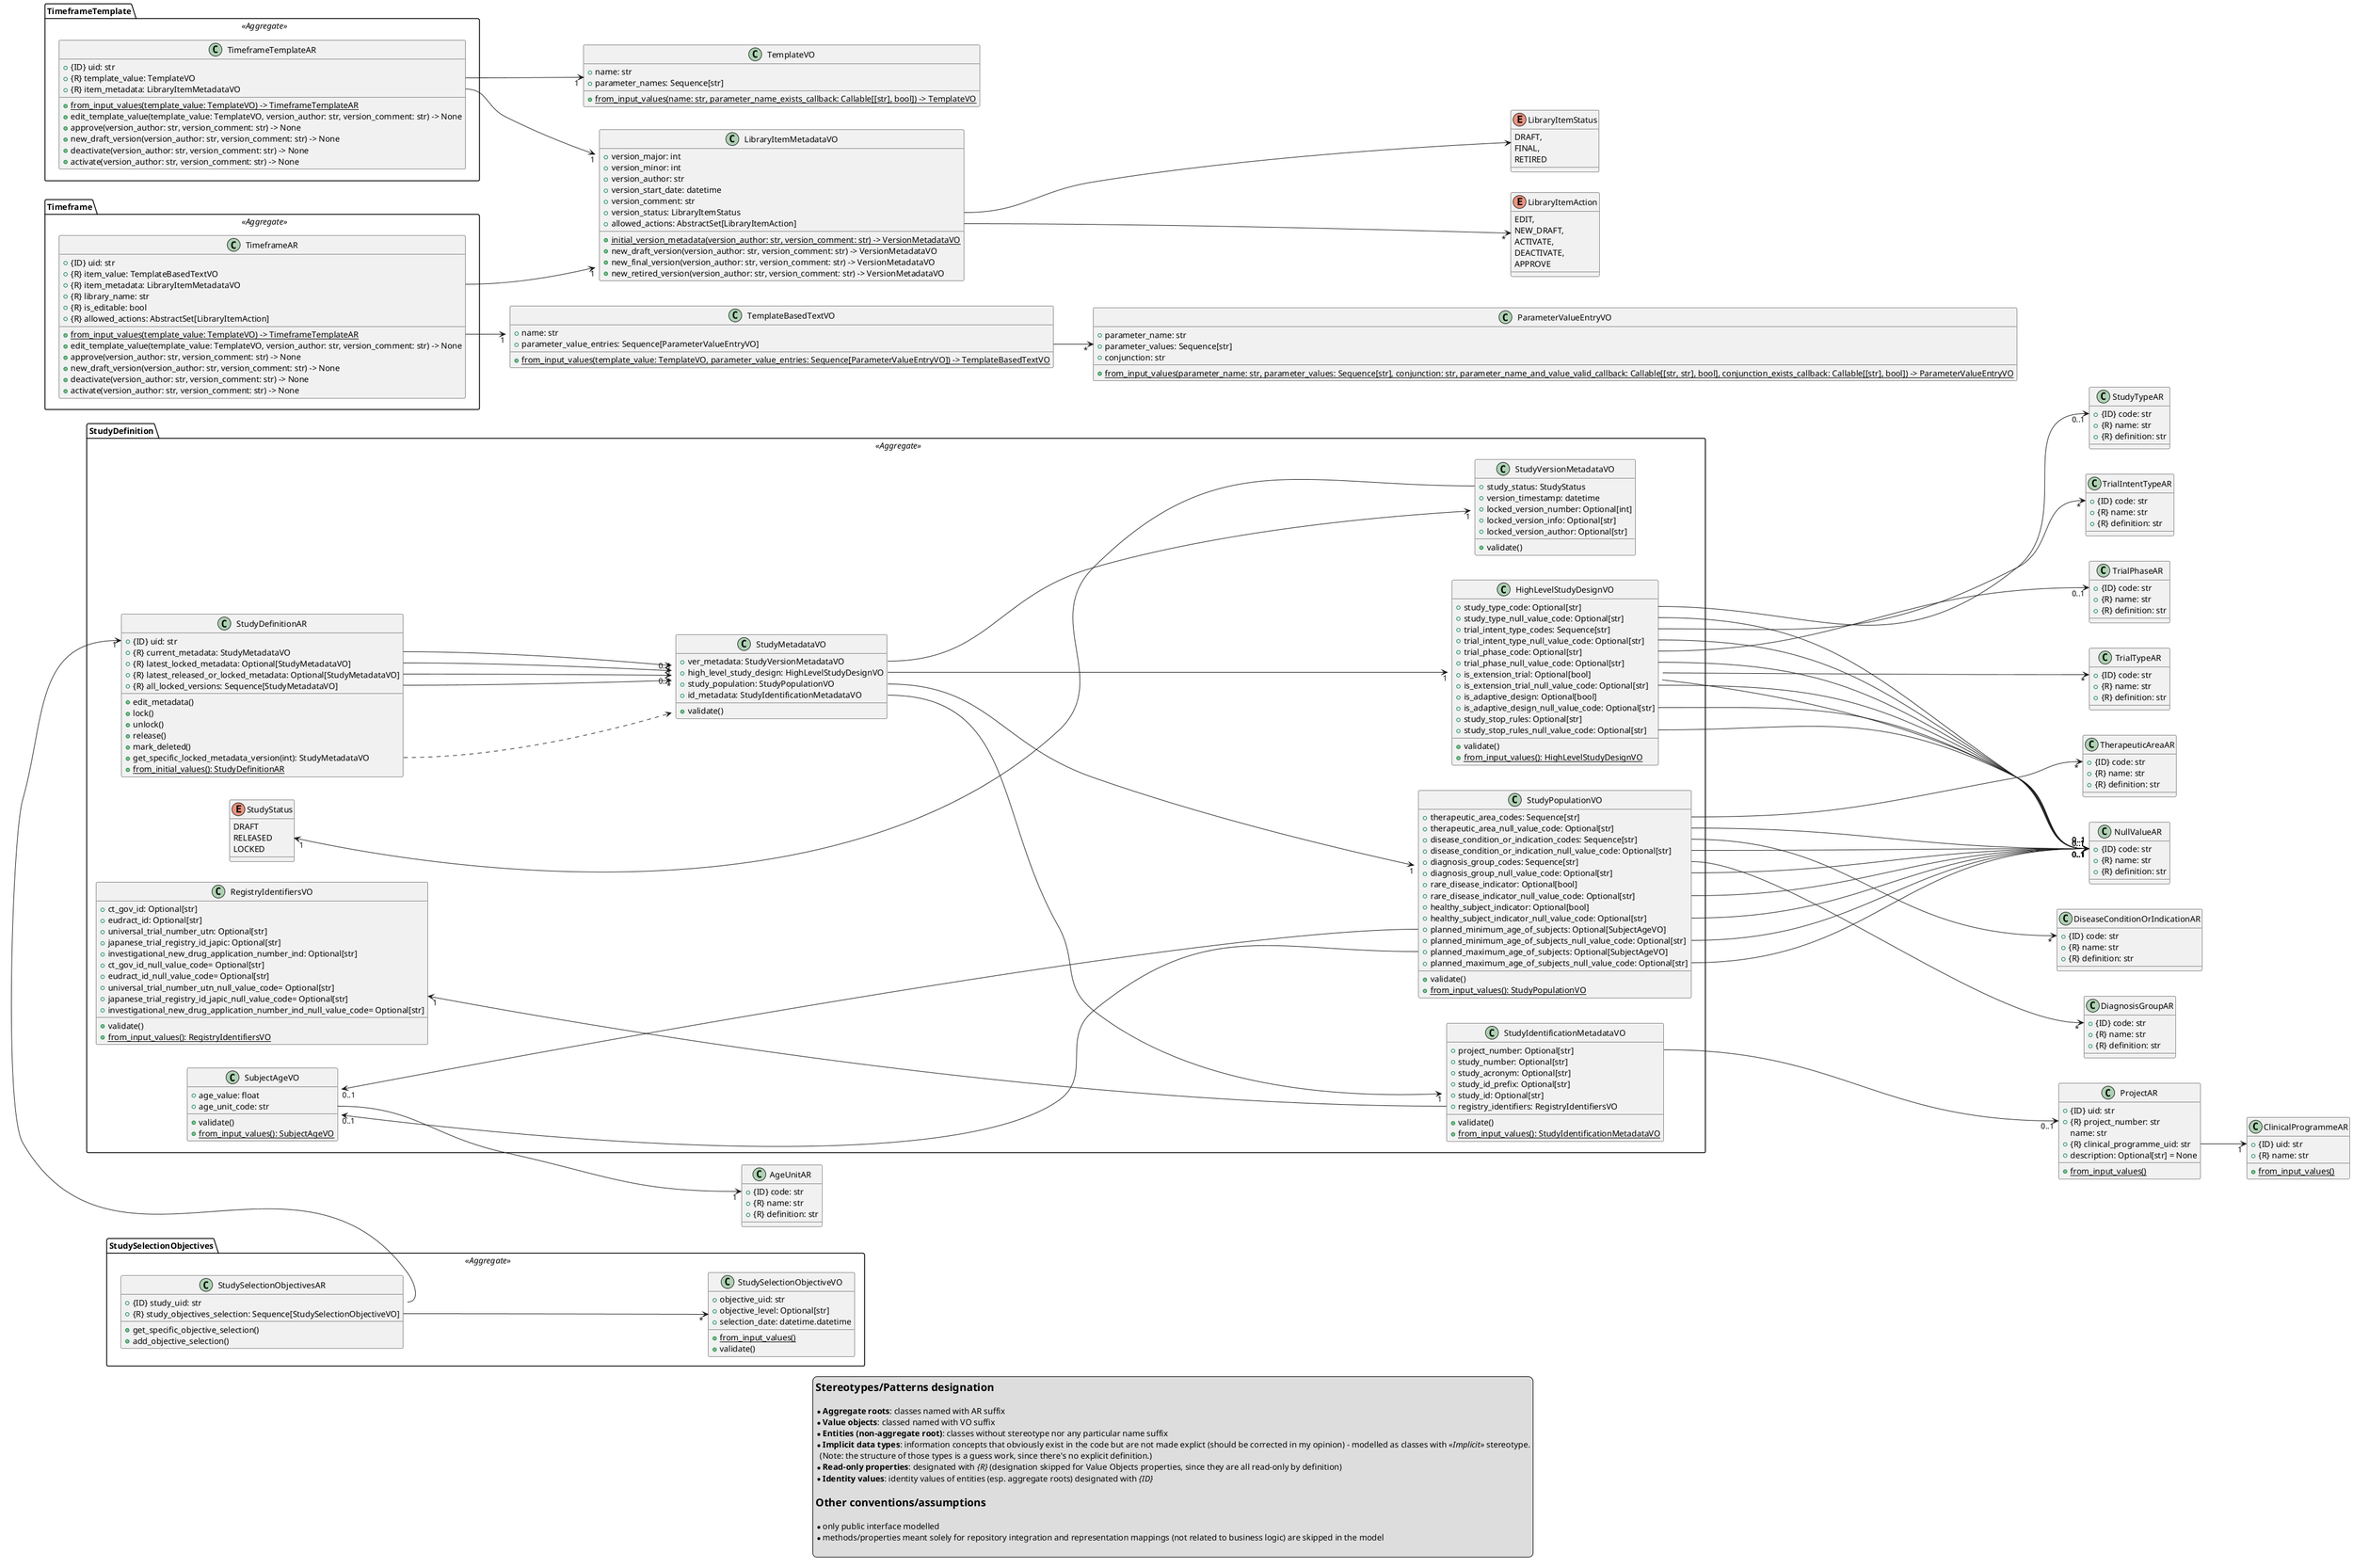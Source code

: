 @startuml domain_model

left to right direction

!procedure $simple_dictionary($dictionary_name) 

    class $dictionary_name {
        + {ID} code: str
        + {R} name: str
        + {R} definition: str
    }

!endprocedure

$simple_dictionary("TherapeuticAreaAR")
$simple_dictionary("DiagnosisGroupAR")
$simple_dictionary("DiseaseConditionOrIndicationAR")
$simple_dictionary("StudyTypeAR")
$simple_dictionary("TrialIntentTypeAR")
$simple_dictionary("TrialTypeAR")
$simple_dictionary("TrialPhaseAR")
$simple_dictionary("NullValueAR")
$simple_dictionary("AgeUnitAR")


class ClinicalProgrammeAR {
    + {ID} uid: str
    + {R} name: str
    + {static} from_input_values()
}

class ProjectAR {
    + {ID} uid: str
    + {R} project_number: str
    name: str
    + {R} clinical_programme_uid: str
    + description: Optional[str] = None
    + {static} from_input_values()
}
ProjectAR::clinical_programme_uid --> "1" ClinicalProgrammeAR::uid



package StudyDefinition <<Aggregate>> {

    enum StudyStatus {
        DRAFT
        RELEASED
        LOCKED
    }

    class StudyDefinitionAR {
        + {ID} uid: str
        + {R} current_metadata: StudyMetadataVO
        + {R} latest_locked_metadata: Optional[StudyMetadataVO]
        + {R} latest_released_or_locked_metadata: Optional[StudyMetadataVO]
        + {R} all_locked_versions: Sequence[StudyMetadataVO]
        + edit_metadata()
        + lock()
        + unlock()
        + release()
        + mark_deleted()
        + get_specific_locked_metadata_version(int): StudyMetadataVO
        + {static} from_initial_values(): StudyDefinitionAR
    }
    StudyDefinitionAR::current_metadata --> "1" StudyMetadataVO
    StudyDefinitionAR::latest_locked_metadata --> "0..1" StudyMetadataVO
    StudyDefinitionAR::latest_released_or_locked_metadata --> "0..1" StudyMetadataVO
    StudyDefinitionAR::all_locked_versions --> "*" StudyMetadataVO
    StudyDefinitionAR::get_specific_locked_metadata_version ..> StudyMetadataVO

    class StudyMetadataVO {
        + ver_metadata: StudyVersionMetadataVO
        + high_level_study_design: HighLevelStudyDesignVO
        + study_population: StudyPopulationVO
        + id_metadata: StudyIdentificationMetadataVO
        + validate()
    }
    StudyMetadataVO::ver_metadata --> "1" StudyVersionMetadataVO
    StudyMetadataVO::id_metadata --> "1" StudyIdentificationMetadataVO
    StudyMetadataVO::study_population --> "1" StudyPopulationVO 
    StudyMetadataVO::high_level_study_design --> "1" HighLevelStudyDesignVO

    class StudyVersionMetadataVO {
        + study_status: StudyStatus
        + version_timestamp: datetime
        + locked_version_number: Optional[int]
        + locked_version_info: Optional[str]
        + locked_version_author: Optional[str]
        + validate()
    }
    StudyVersionMetadataVO::study_status -[norank]-> "1" StudyStatus
    'StudyStatus "1" <-- VersionMetadataVO::study_status

    class StudyIdentificationMetadataVO  {
        +   project_number: Optional[str]
        +   study_number: Optional[str]
        +   study_acronym: Optional[str]
        +   study_id_prefix: Optional[str]
        +   study_id: Optional[str]
        +   registry_identifiers: RegistryIdentifiersVO
        +   validate()
        +   {static} from_input_values(): StudyIdentificationMetadataVO
    }
    StudyIdentificationMetadataVO::project_number --> "0..1" ProjectAR::project_number
    StudyIdentificationMetadataVO::registry_identifiers -[norank]-> "1" RegistryIdentifiersVO

    class RegistryIdentifiersVO {
        + ct_gov_id: Optional[str]
        + eudract_id: Optional[str]
        + universal_trial_number_utn: Optional[str]
        + japanese_trial_registry_id_japic: Optional[str]
        + investigational_new_drug_application_number_ind: Optional[str]
        + ct_gov_id_null_value_code= Optional[str]
        + eudract_id_null_value_code= Optional[str]
        + universal_trial_number_utn_null_value_code= Optional[str]
        + japanese_trial_registry_id_japic_null_value_code= Optional[str]
        + investigational_new_drug_application_number_ind_null_value_code= Optional[str]
        + validate()
        + {static} from_input_values(): RegistryIdentifiersVO

    }


    class HighLevelStudyDesignVO {
            + study_type_code: Optional[str]
            + study_type_null_value_code: Optional[str]
            + trial_intent_type_codes: Sequence[str]
            + trial_intent_type_null_value_code: Optional[str]
            + trial_phase_code: Optional[str]
            + trial_phase_null_value_code: Optional[str]
            + is_extension_trial: Optional[bool]
            + is_extension_trial_null_value_code: Optional[str]
            + is_adaptive_design: Optional[bool]
            + is_adaptive_design_null_value_code: Optional[str]
            + study_stop_rules: Optional[str]
            + study_stop_rules_null_value_code: Optional[str]
            + validate()
            + {static} from_input_values(): HighLevelStudyDesignVO
    }
    HighLevelStudyDesignVO::study_stop_rules_null_value_code -[norank]-> "0..1" NullValueAR::code
    HighLevelStudyDesignVO::study_type_code --> "0..1" StudyTypeAR::code
    HighLevelStudyDesignVO::study_type_null_value_code --> "0..1" NullValueAR::code
    HighLevelStudyDesignVO::trial_phase_code --> "0..1" TrialPhaseAR::code
    HighLevelStudyDesignVO::trial_phase_null_value_code --> "0..1" NullValueAR::code
    HighLevelStudyDesignVO::trial_type_codes --> "*" TrialTypeAR::code
    HighLevelStudyDesignVO::trial_type_null_value_code --> "0..1" NullValueAR::code
    HighLevelStudyDesignVO::trial_intent_type_codes --> "*" TrialIntentTypeAR::code
    HighLevelStudyDesignVO::trial_intent_type_null_value_code --> "0..1" NullValueAR::code
    HighLevelStudyDesignVO::is_adaptive_design_null_value_code --> "0..1" NullValueAR::code
    HighLevelStudyDesignVO::is_extension_trial_null_value_code --> "0..1" NullValueAR::code


    class StudyPopulationVO {
        + therapeutic_area_codes: Sequence[str]
        + therapeutic_area_null_value_code: Optional[str]
        + disease_condition_or_indication_codes: Sequence[str]
        + disease_condition_or_indication_null_value_code: Optional[str]
        + diagnosis_group_codes: Sequence[str]
        + diagnosis_group_null_value_code: Optional[str]
        + rare_disease_indicator: Optional[bool]
        + rare_disease_indicator_null_value_code: Optional[str]
        + healthy_subject_indicator: Optional[bool]
        + healthy_subject_indicator_null_value_code: Optional[str]
        + planned_minimum_age_of_subjects: Optional[SubjectAgeVO]
        + planned_minimum_age_of_subjects_null_value_code: Optional[str]
        + planned_maximum_age_of_subjects: Optional[SubjectAgeVO]
        + planned_maximum_age_of_subjects_null_value_code: Optional[str]
        + validate()
        + {static} from_input_values(): StudyPopulationVO
    }
    StudyPopulationVO::therapeutic_area_null_value_code --> "0..1" NullValueAR::code
    StudyPopulationVO::therapeutic_area_codes --> "*" TherapeuticAreaAR::code
    StudyPopulationVO::diagnosis_group_null_value_code --> "0..1" NullValueAR::code
    StudyPopulationVO::diagnosis_group_codes --> "*" DiagnosisGroupAR::code
    StudyPopulationVO::disease_condition_or_indication_null_value_code --> "0..1" NullValueAR::code
    StudyPopulationVO::disease_condition_or_indication_codes --> "*" DiseaseConditionOrIndicationAR::code
    StudyPopulationVO::rare_disease_indicator_null_value_code --> "0..1" NullValueAR::code
    StudyPopulationVO::healthy_subject_indicator_null_value_code --> "0..1" NullValueAR::code
    StudyPopulationVO::planned_maximum_age_of_subjects_null_value_code --> "0..1" NullValueAR::code
    StudyPopulationVO::planned_minimum_age_of_subjects_null_value_code --> "0..1" NullValueAR::code
    StudyPopulationVO::planned_maximum_age_of_subjects -[norank]-> "0..1" SubjectAgeVO
    StudyPopulationVO::planned_minimum_age_of_subjects -[norank]-> "0..1" SubjectAgeVO


    class SubjectAgeVO {
        + age_value: float
        + age_unit_code: str
        + validate()
        + {static} from_input_values(): SubjectAgeVO
    }
    SubjectAgeVO::age_unit_code --> "1" AgeUnitAR::code

}

class TemplateVO {
    + name: str
    + parameter_names: Sequence[str]
    + {static} from_input_values(name: str, parameter_name_exists_callback: Callable[[str], bool]) -> TemplateVO
}

class LibraryItemMetadataVO {
    + version_major: int
    + version_minor: int
    + version_author: str
    + version_start_date: datetime
    + version_comment: str
    + version_status: LibraryItemStatus
    + allowed_actions: AbstractSet[LibraryItemAction]
    + {static} initial_version_metadata(version_author: str, version_comment: str) -> VersionMetadataVO
    + new_draft_version(version_author: str, version_comment: str) -> VersionMetadataVO
    + new_final_version(version_author: str, version_comment: str) -> VersionMetadataVO
    + new_retired_version(version_author: str, version_comment: str) -> VersionMetadataVO
}
LibraryItemMetadataVO::version_status --> LibraryItemStatus
LibraryItemMetadataVO::allowed_actions --> "*" LibraryItemAction

package TimeframeTemplate << Aggregate >> {

    class TimeframeTemplateAR {
        + {ID} uid: str
        + {R} template_value: TemplateVO
        + {R} item_metadata: LibraryItemMetadataVO
        + {static} from_input_values(template_value: TemplateVO) -> TimeframeTemplateAR
        + edit_template_value(template_value: TemplateVO, version_author: str, version_comment: str) -> None
        + approve(version_author: str, version_comment: str) -> None
        + new_draft_version(version_author: str, version_comment: str) -> None
        + deactivate(version_author: str, version_comment: str) -> None
        + activate(version_author: str, version_comment: str) -> None
    }
    TimeframeTemplateAR::template_value --> "1" TemplateVO
    TimeframeTemplateAR::item_metadata --> "1" LibraryItemMetadataVO

}

class ParameterValueEntryVO {
    + parameter_name: str
    + parameter_values: Sequence[str]
    + conjunction: str
    + {static} from_input_values(parameter_name: str, parameter_values: Sequence[str], conjunction: str, parameter_name_and_value_valid_callback: Callable[[str, str], bool], conjunction_exists_callback: Callable[[str], bool]) -> ParameterValueEntryVO
}


class TemplateBasedTextVO {
    + name: str
    + parameter_value_entries: Sequence[ParameterValueEntryVO]
    + {static} from_input_values(template_value: TemplateVO, parameter_value_entries: Sequence[ParameterValueEntryVO]) -> TemplateBasedTextVO
}
TemplateBasedTextVO::parameter_value_entries --> "*" ParameterValueEntryVO

enum LibraryItemAction {
    EDIT,
    NEW_DRAFT,
    ACTIVATE,
    DEACTIVATE,
    APPROVE
}

enum LibraryItemStatus {
    DRAFT,
    FINAL,
    RETIRED
}

package Timeframe << Aggregate >> {

    class TimeframeAR {
        + {ID} uid: str
        + {R} item_value: TemplateBasedTextVO
        + {R} item_metadata: LibraryItemMetadataVO
        + {R} library_name: str
        + {R} is_editable: bool
        + {R} allowed_actions: AbstractSet[LibraryItemAction]

        + {static} from_input_values(template_value: TemplateVO) -> TimeframeTemplateAR
        + edit_template_value(template_value: TemplateVO, version_author: str, version_comment: str) -> None
        + approve(version_author: str, version_comment: str) -> None
        + new_draft_version(version_author: str, version_comment: str) -> None
        + deactivate(version_author: str, version_comment: str) -> None
        + activate(version_author: str, version_comment: str) -> None
    }
    TimeframeAR::template_value --> "1" TemplateBasedTextVO
    TimeframeAR::item_metadata --> "1" LibraryItemMetadataVO


}


package StudySelectionObjectives <<Aggregate>> {

    class StudySelectionObjectiveVO {
        + objective_uid: str
        + objective_level: Optional[str]
        + selection_date: datetime.datetime

        + {static} from_input_values()
        + validate()
    }

    class StudySelectionObjectivesAR {
        + {ID} study_uid: str
        + {R} study_objectives_selection: Sequence[StudySelectionObjectiveVO]

        + get_specific_objective_selection()
        + add_objective_selection()
    }
    StudySelectionObjectivesAR::study_objectives_selection --> "*" StudySelectionObjectiveVO
    StudySelectionObjectivesAR::study_uid -> "1" StudyDefinitionAR::uid

}

legend
    = Stereotypes/Patterns designation

    * **Aggregate roots**: classes named with AR suffix
    * **Value objects**: classed named with VO suffix
    * **Entities (non-aggregate root)**: classes without stereotype nor any particular name suffix
    * **Implicit data types**: information concepts that obviously exist in the code but are not made explict (should be corrected in my opinion) - modelled as classes with //<<Implicit>>// stereotype.
      (Note: the structure of those types is a guess work, since there's no explicit definition.)
    * **Read-only properties**: designated with //{R}// (designation skipped for Value Objects properties, since they are all read-only by definition)
    * **Identity values**: identity values of entities (esp. aggregate roots) designated with //{ID}//

    = Other conventions/assumptions

    * only public interface modelled
    * methods/properties meant solely for repository integration and representation mappings (not related to business logic) are skipped in the model

end legend

@enduml